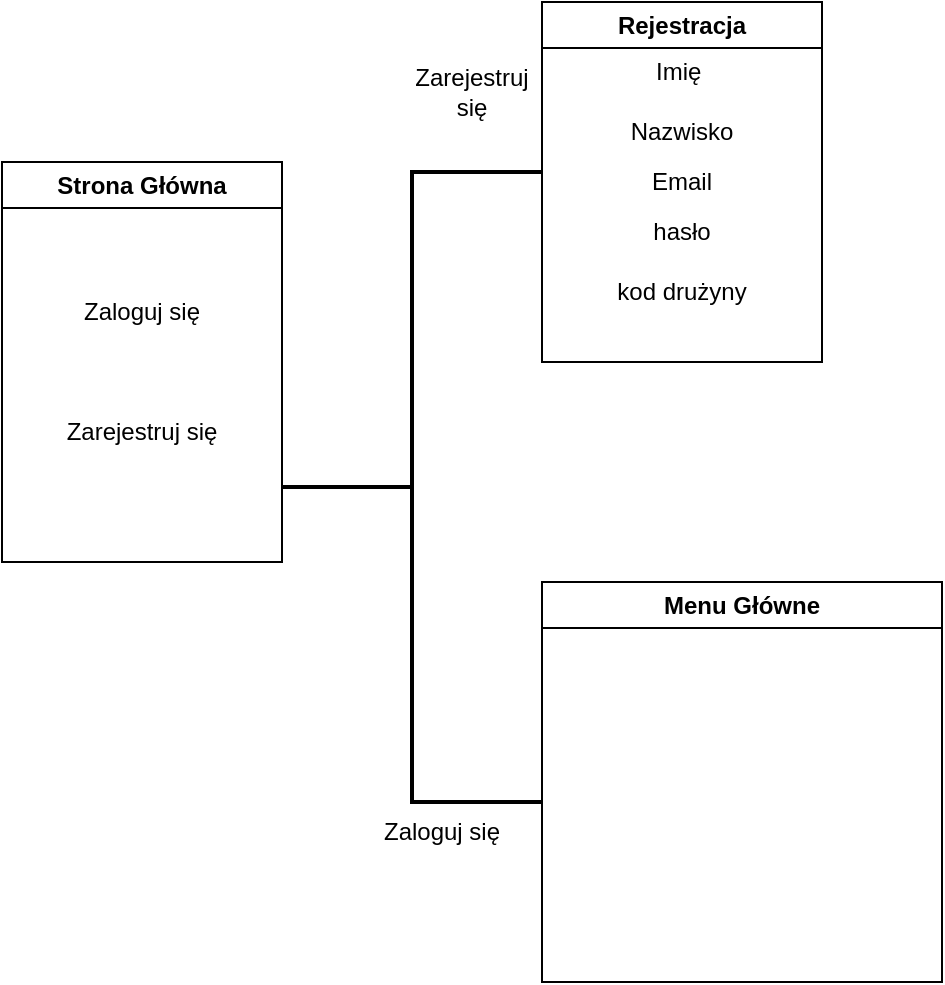 <mxfile version="26.2.9">
  <diagram name="Page-1" id="g__3kYeK3XYvJIfZjNgy">
    <mxGraphModel dx="917" dy="544" grid="1" gridSize="10" guides="1" tooltips="1" connect="1" arrows="1" fold="1" page="1" pageScale="1" pageWidth="827" pageHeight="1169" math="0" shadow="0">
      <root>
        <mxCell id="0" />
        <mxCell id="1" parent="0" />
        <mxCell id="GRTWhs6c1ZP4dvjhobR6-2" value="" style="strokeWidth=2;html=1;shape=mxgraph.flowchart.annotation_2;align=left;labelPosition=right;pointerEvents=1;" parent="1" vertex="1">
          <mxGeometry x="140" y="85" width="130" height="315" as="geometry" />
        </mxCell>
        <mxCell id="GRTWhs6c1ZP4dvjhobR6-3" value="Zaloguj się" style="text;html=1;align=center;verticalAlign=middle;whiteSpace=wrap;rounded=0;" parent="1" vertex="1">
          <mxGeometry x="180" y="400" width="80" height="30" as="geometry" />
        </mxCell>
        <mxCell id="GRTWhs6c1ZP4dvjhobR6-4" value="Zarejestruj się" style="text;html=1;align=center;verticalAlign=middle;whiteSpace=wrap;rounded=0;" parent="1" vertex="1">
          <mxGeometry x="200" y="30" width="70" height="30" as="geometry" />
        </mxCell>
        <mxCell id="6vV1UMX7yi0fHzziR3rk-5" value="Strona Główna" style="swimlane;whiteSpace=wrap;html=1;gradientColor=default;fillColor=none;rounded=0;labelBackgroundColor=none;" vertex="1" parent="1">
          <mxGeometry y="80" width="140" height="200" as="geometry" />
        </mxCell>
        <mxCell id="6vV1UMX7yi0fHzziR3rk-6" value="Zaloguj się" style="text;html=1;align=center;verticalAlign=middle;whiteSpace=wrap;rounded=0;" vertex="1" parent="6vV1UMX7yi0fHzziR3rk-5">
          <mxGeometry y="60" width="140" height="30" as="geometry" />
        </mxCell>
        <mxCell id="6vV1UMX7yi0fHzziR3rk-7" value="Zarejestruj się" style="text;html=1;align=center;verticalAlign=middle;whiteSpace=wrap;rounded=0;" vertex="1" parent="6vV1UMX7yi0fHzziR3rk-5">
          <mxGeometry y="120" width="140" height="30" as="geometry" />
        </mxCell>
        <mxCell id="6vV1UMX7yi0fHzziR3rk-9" value="Rejestracja" style="swimlane;whiteSpace=wrap;html=1;" vertex="1" parent="1">
          <mxGeometry x="270" width="140" height="180" as="geometry" />
        </mxCell>
        <mxCell id="6vV1UMX7yi0fHzziR3rk-10" value="Imię&amp;nbsp;" style="text;html=1;align=center;verticalAlign=middle;whiteSpace=wrap;rounded=0;" vertex="1" parent="6vV1UMX7yi0fHzziR3rk-9">
          <mxGeometry y="20" width="140" height="30" as="geometry" />
        </mxCell>
        <mxCell id="6vV1UMX7yi0fHzziR3rk-11" value="Nazwisko" style="text;html=1;align=center;verticalAlign=middle;whiteSpace=wrap;rounded=0;" vertex="1" parent="6vV1UMX7yi0fHzziR3rk-9">
          <mxGeometry x="40" y="50" width="60" height="30" as="geometry" />
        </mxCell>
        <mxCell id="6vV1UMX7yi0fHzziR3rk-12" value="Email" style="text;html=1;align=center;verticalAlign=middle;whiteSpace=wrap;rounded=0;" vertex="1" parent="6vV1UMX7yi0fHzziR3rk-9">
          <mxGeometry x="40" y="75" width="60" height="30" as="geometry" />
        </mxCell>
        <mxCell id="6vV1UMX7yi0fHzziR3rk-14" value="hasło" style="text;html=1;align=center;verticalAlign=middle;whiteSpace=wrap;rounded=0;" vertex="1" parent="6vV1UMX7yi0fHzziR3rk-9">
          <mxGeometry x="40" y="100" width="60" height="30" as="geometry" />
        </mxCell>
        <mxCell id="6vV1UMX7yi0fHzziR3rk-15" value="kod drużyny" style="text;html=1;align=center;verticalAlign=middle;whiteSpace=wrap;rounded=0;" vertex="1" parent="6vV1UMX7yi0fHzziR3rk-9">
          <mxGeometry x="30" y="130" width="80" height="30" as="geometry" />
        </mxCell>
        <mxCell id="6vV1UMX7yi0fHzziR3rk-16" value="Menu Główne" style="swimlane;whiteSpace=wrap;html=1;" vertex="1" parent="1">
          <mxGeometry x="270" y="290" width="200" height="200" as="geometry" />
        </mxCell>
      </root>
    </mxGraphModel>
  </diagram>
</mxfile>
